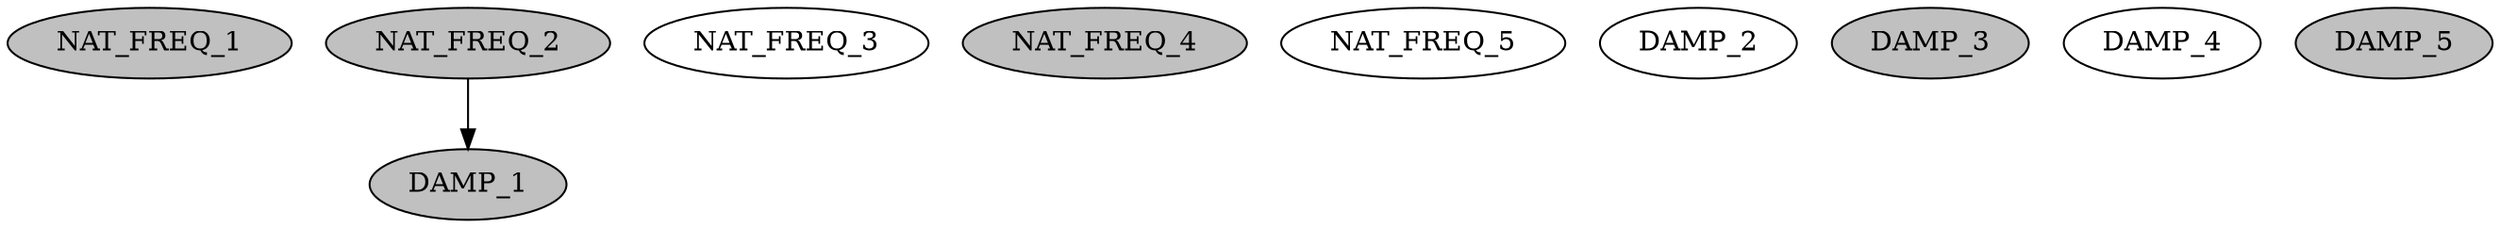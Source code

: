 strict digraph "" {
	NAT_FREQ_1	[fillcolor=gray,
		style=filled];
	NAT_FREQ_2	[fillcolor=gray,
		style=filled];
	DAMP_1	[fillcolor=gray,
		style=filled];
	NAT_FREQ_2 -> DAMP_1;
	NAT_FREQ_3;
	NAT_FREQ_4	[fillcolor=gray,
		style=filled];
	NAT_FREQ_5;
	DAMP_2;
	DAMP_3	[fillcolor=gray,
		style=filled];
	DAMP_4;
	DAMP_5	[fillcolor=gray,
		style=filled];
}
